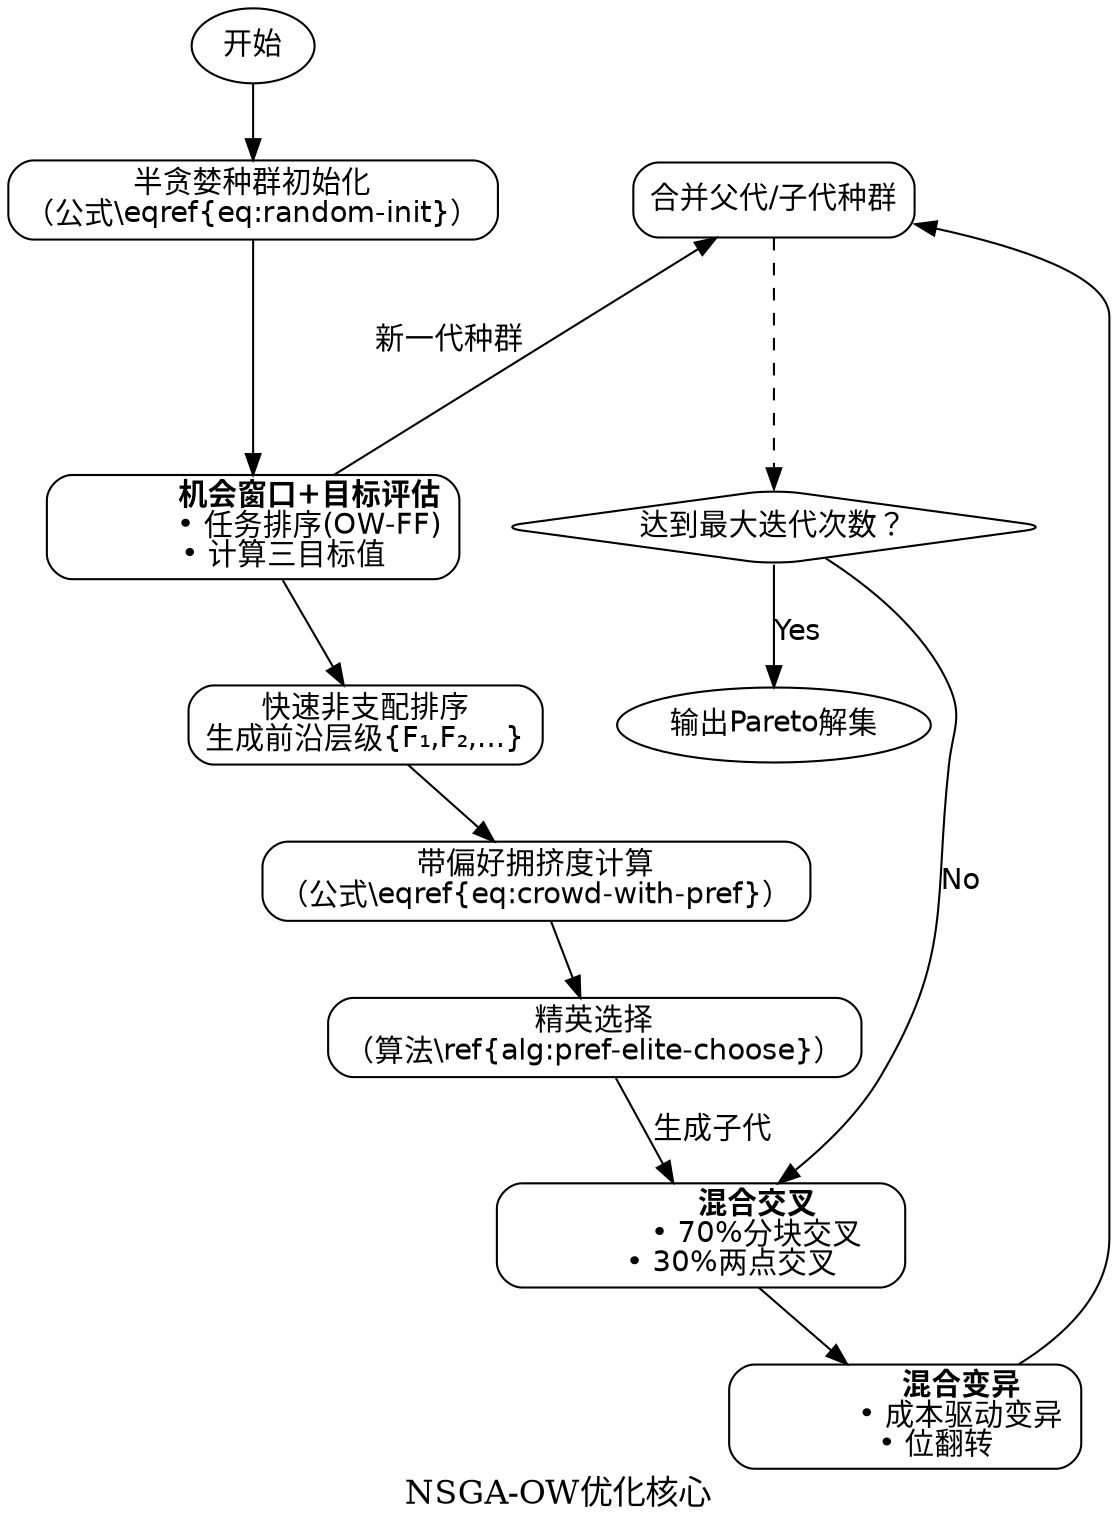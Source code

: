 digraph NSGA_OW_Flowchart {
    rankdir=TB
    node [shape=rectangle, style="rounded", fontname="Helvetica"]
    edge [fontname="Helvetica"]

    start [label="开始", shape=ellipse]
    end [label="输出Pareto解集", shape=ellipse]

    { rank=same; initialize merge }
    { rank=same; evaluate check }

    // subgraph cluster_main {
        label="NSGA-OW优化核心";
        fontsize=16

        initialize [label="半贪婪种群初始化\n（公式\\eqref{eq:random-init}）"]
        evaluate [label=<
            <B>机会窗口+目标评估</B><BR/>
            • 任务排序(OW-FF)<BR/>
            • 计算三目标值
        >]
        nd_sort [label="快速非支配排序\n生成前沿层级{F₁,F₂,...}"]
        crowding [label="带偏好拥挤度计算\n（公式\\eqref{eq:crowd-with-pref}）"]
        selection [label="精英选择\n（算法\\ref{alg:pref-elite-choose}）"]
        crossover [label=<
            <B>混合交叉</B><BR/>
            • 70%分块交叉<BR/>
            • 30%两点交叉
        >]
        mutation [label=<
            <B>混合变异</B><BR/>
            • 成本驱动变异<BR/>
            • 位翻转
        >]
        merge [label="合并父代/子代种群"]
        check [label="达到最大迭代次数？", shape=diamond]
    // }

    start -> initialize
    initialize -> evaluate [minlen=2]
    evaluate -> nd_sort
    nd_sort -> crowding
    crowding -> selection
    selection -> crossover [label="生成子代"]
    crossover -> mutation
    mutation -> merge
    merge -> evaluate [xlabel="新一代种群" dir=back minlen=3]
    merge -> check [style=dashed]
    check -> end [label="Yes"]
    check -> crossover [label="No" constraint=false ltail=check]
}